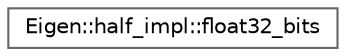 digraph "Graphical Class Hierarchy"
{
 // LATEX_PDF_SIZE
  bgcolor="transparent";
  edge [fontname=Helvetica,fontsize=10,labelfontname=Helvetica,labelfontsize=10];
  node [fontname=Helvetica,fontsize=10,shape=box,height=0.2,width=0.4];
  rankdir="LR";
  Node0 [id="Node000000",label="Eigen::half_impl::float32_bits",height=0.2,width=0.4,color="grey40", fillcolor="white", style="filled",URL="$unionEigen_1_1half__impl_1_1float32__bits.html",tooltip=" "];
}
